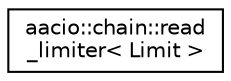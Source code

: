 digraph "Graphical Class Hierarchy"
{
  edge [fontname="Helvetica",fontsize="10",labelfontname="Helvetica",labelfontsize="10"];
  node [fontname="Helvetica",fontsize="10",shape=record];
  rankdir="LR";
  Node0 [label="aacio::chain::read\l_limiter\< Limit \>",height=0.2,width=0.4,color="black", fillcolor="white", style="filled",URL="$structaacio_1_1chain_1_1read__limiter.html"];
}
